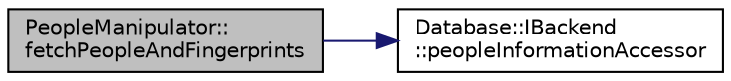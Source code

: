 digraph "PeopleManipulator::fetchPeopleAndFingerprints"
{
 // LATEX_PDF_SIZE
  edge [fontname="Helvetica",fontsize="10",labelfontname="Helvetica",labelfontsize="10"];
  node [fontname="Helvetica",fontsize="10",shape=record];
  rankdir="LR";
  Node1 [label="PeopleManipulator::\lfetchPeopleAndFingerprints",height=0.2,width=0.4,color="black", fillcolor="grey75", style="filled", fontcolor="black",tooltip=" "];
  Node1 -> Node2 [color="midnightblue",fontsize="10",style="solid",fontname="Helvetica"];
  Node2 [label="Database::IBackend\l::peopleInformationAccessor",height=0.2,width=0.4,color="black", fillcolor="white", style="filled",URL="$struct_database_1_1_i_backend.html#aed28032a6d3ae6cb0cc194f2fc9c4cb9",tooltip=" "];
}
